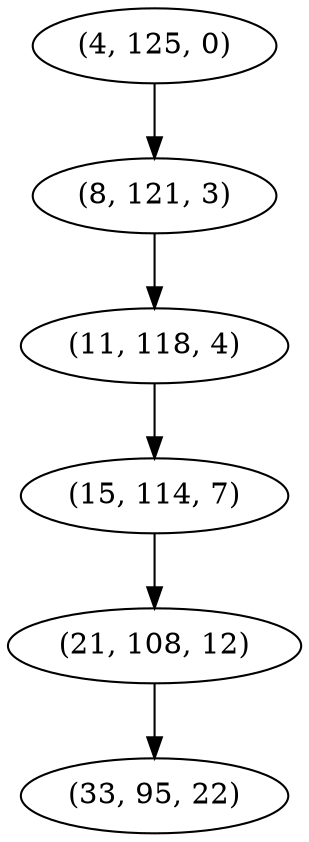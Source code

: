 digraph tree {
    "(4, 125, 0)";
    "(8, 121, 3)";
    "(11, 118, 4)";
    "(15, 114, 7)";
    "(21, 108, 12)";
    "(33, 95, 22)";
    "(4, 125, 0)" -> "(8, 121, 3)";
    "(8, 121, 3)" -> "(11, 118, 4)";
    "(11, 118, 4)" -> "(15, 114, 7)";
    "(15, 114, 7)" -> "(21, 108, 12)";
    "(21, 108, 12)" -> "(33, 95, 22)";
}
